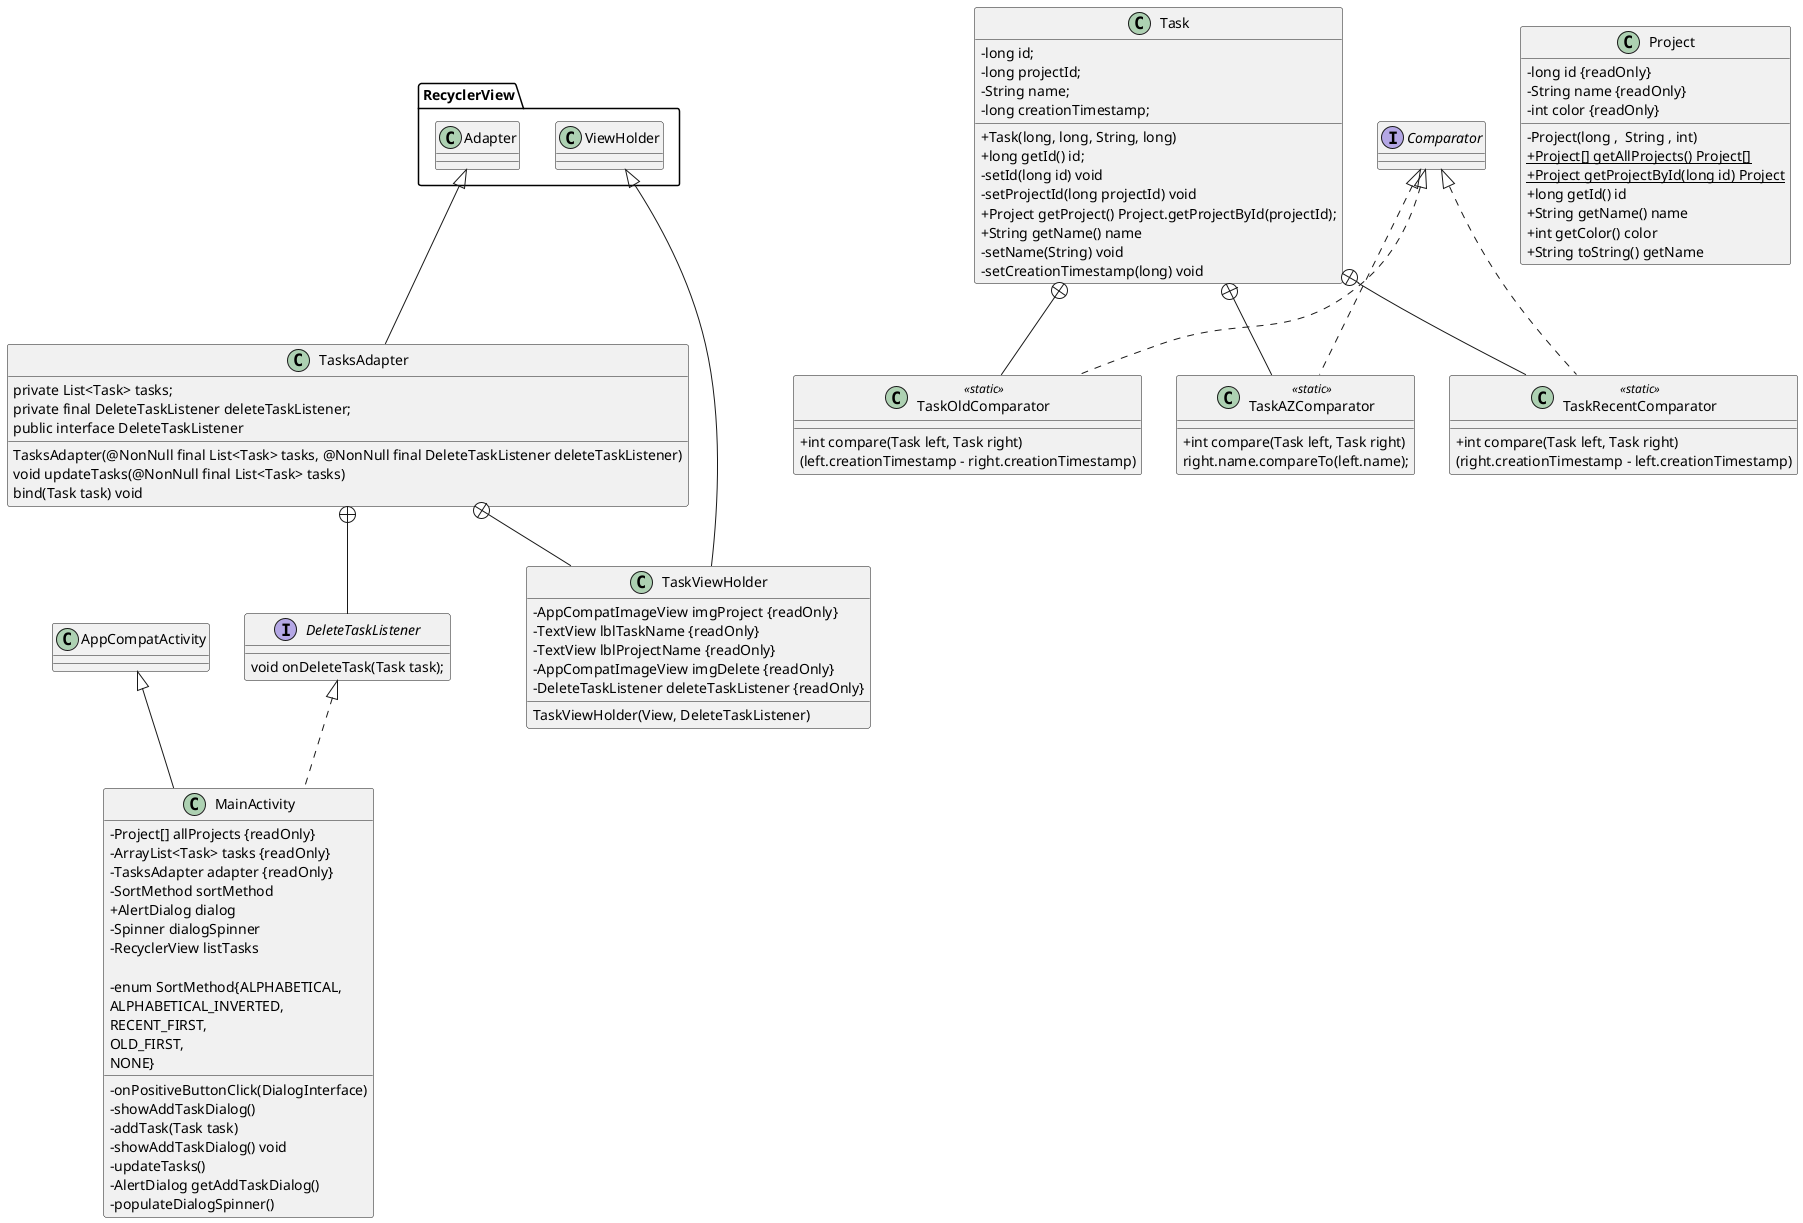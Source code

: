 @startuml
skinparam classAttributeIconSize 0

class MainActivity extends AppCompatActivity implements DeleteTaskListener {

    - Project[] allProjects {readOnly}
    - ArrayList<Task> tasks {readOnly}
    - TasksAdapter adapter {readOnly}
    - SortMethod sortMethod
    + AlertDialog dialog
    - Spinner dialogSpinner
    - RecyclerView listTasks

    - onPositiveButtonClick(DialogInterface)
    - showAddTaskDialog()
    - addTask(Task task)
    - showAddTaskDialog() void
    - updateTasks()
    - AlertDialog getAddTaskDialog()
    - populateDialogSpinner()
    - enum SortMethod{ALPHABETICAL,
                              ALPHABETICAL_INVERTED,
                              RECENT_FIRST,
                              OLD_FIRST,
                              NONE}
}


class Task {
    - long id;
    - long projectId;
    - String name;
    - long creationTimestamp;

    + Task(long, long, String, long)
    + long getId() id;
    - setId(long id) void
    - setProjectId(long projectId) void
    + Project getProject() Project.getProjectById(projectId);
    + String getName() name
    - setName(String) void
    - setCreationTimestamp(long) void
}

 class TaskAZComparator <<static>> implements Comparator {
        + int compare(Task left, Task right)
        right.name.compareTo(left.name);

    }

class TaskRecentComparator <<static>> implements Comparator {
        + int compare(Task left, Task right)
           (right.creationTimestamp - left.creationTimestamp)

    }

 class TaskOldComparator <<static>> implements Comparator{
        + int compare(Task left, Task right)
            (left.creationTimestamp - right.creationTimestamp)

    }

class Project {
    -long id {readOnly}
    -String name {readOnly}
    -int color {readOnly}

    -Project(long ,  String , int)
    +{static} Project[] getAllProjects() Project[]
    +{static} Project getProjectById(long id) Project
    +long getId() id
    +String getName() name
    +int getColor() color
    +String toString() getName
    }

class TasksAdapter extends RecyclerView.Adapter{
    private List<Task> tasks;
    private final DeleteTaskListener deleteTaskListener;
    TasksAdapter(@NonNull final List<Task> tasks, @NonNull final DeleteTaskListener deleteTaskListener)
    void updateTasks(@NonNull final List<Task> tasks)
    public interface DeleteTaskListener
    bind(Task task) void
}

class TaskViewHolder extends RecyclerView.ViewHolder {
        - AppCompatImageView imgProject {readOnly}
        - TextView lblTaskName {readOnly}
        - TextView lblProjectName {readOnly}
        - AppCompatImageView imgDelete {readOnly}
        - DeleteTaskListener deleteTaskListener {readOnly}
          TaskViewHolder(View, DeleteTaskListener)
    }

interface DeleteTaskListener {
            void onDeleteTask(Task task);
        }


TasksAdapter +-- DeleteTaskListener
TasksAdapter +-- TaskViewHolder
Task +-- TaskAZComparator
Task +-- TaskRecentComparator
Task +-- TaskOldComparator
@enduml